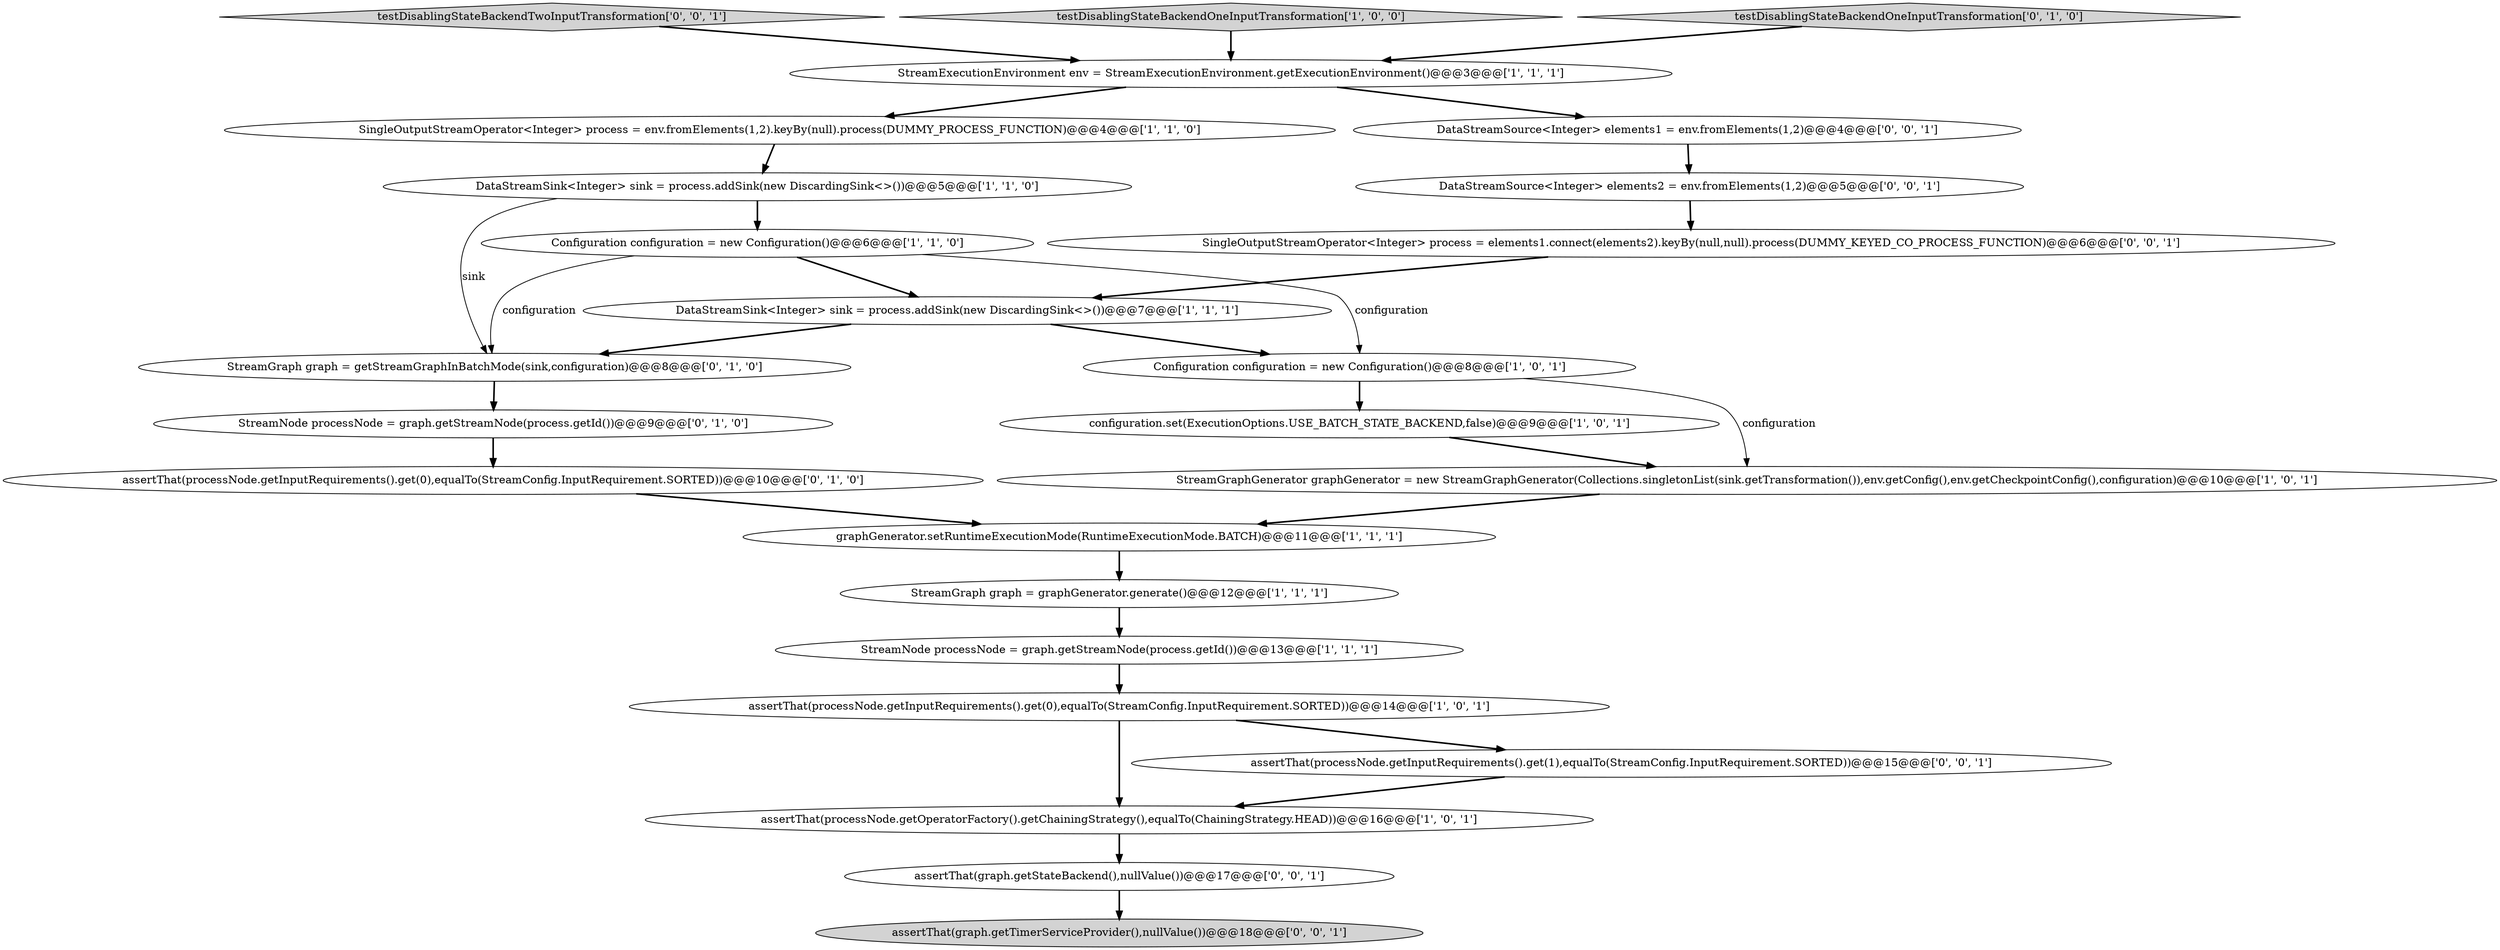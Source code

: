 digraph {
0 [style = filled, label = "StreamGraphGenerator graphGenerator = new StreamGraphGenerator(Collections.singletonList(sink.getTransformation()),env.getConfig(),env.getCheckpointConfig(),configuration)@@@10@@@['1', '0', '1']", fillcolor = white, shape = ellipse image = "AAA0AAABBB1BBB"];
4 [style = filled, label = "assertThat(processNode.getInputRequirements().get(0),equalTo(StreamConfig.InputRequirement.SORTED))@@@14@@@['1', '0', '1']", fillcolor = white, shape = ellipse image = "AAA0AAABBB1BBB"];
20 [style = filled, label = "DataStreamSource<Integer> elements2 = env.fromElements(1,2)@@@5@@@['0', '0', '1']", fillcolor = white, shape = ellipse image = "AAA0AAABBB3BBB"];
18 [style = filled, label = "testDisablingStateBackendTwoInputTransformation['0', '0', '1']", fillcolor = lightgray, shape = diamond image = "AAA0AAABBB3BBB"];
5 [style = filled, label = "DataStreamSink<Integer> sink = process.addSink(new DiscardingSink<>())@@@5@@@['1', '1', '0']", fillcolor = white, shape = ellipse image = "AAA0AAABBB1BBB"];
21 [style = filled, label = "assertThat(graph.getTimerServiceProvider(),nullValue())@@@18@@@['0', '0', '1']", fillcolor = lightgray, shape = ellipse image = "AAA0AAABBB3BBB"];
9 [style = filled, label = "Configuration configuration = new Configuration()@@@8@@@['1', '0', '1']", fillcolor = white, shape = ellipse image = "AAA0AAABBB1BBB"];
1 [style = filled, label = "graphGenerator.setRuntimeExecutionMode(RuntimeExecutionMode.BATCH)@@@11@@@['1', '1', '1']", fillcolor = white, shape = ellipse image = "AAA0AAABBB1BBB"];
15 [style = filled, label = "assertThat(processNode.getInputRequirements().get(0),equalTo(StreamConfig.InputRequirement.SORTED))@@@10@@@['0', '1', '0']", fillcolor = white, shape = ellipse image = "AAA0AAABBB2BBB"];
3 [style = filled, label = "testDisablingStateBackendOneInputTransformation['1', '0', '0']", fillcolor = lightgray, shape = diamond image = "AAA0AAABBB1BBB"];
10 [style = filled, label = "DataStreamSink<Integer> sink = process.addSink(new DiscardingSink<>())@@@7@@@['1', '1', '1']", fillcolor = white, shape = ellipse image = "AAA0AAABBB1BBB"];
24 [style = filled, label = "assertThat(processNode.getInputRequirements().get(1),equalTo(StreamConfig.InputRequirement.SORTED))@@@15@@@['0', '0', '1']", fillcolor = white, shape = ellipse image = "AAA0AAABBB3BBB"];
17 [style = filled, label = "testDisablingStateBackendOneInputTransformation['0', '1', '0']", fillcolor = lightgray, shape = diamond image = "AAA0AAABBB2BBB"];
23 [style = filled, label = "SingleOutputStreamOperator<Integer> process = elements1.connect(elements2).keyBy(null,null).process(DUMMY_KEYED_CO_PROCESS_FUNCTION)@@@6@@@['0', '0', '1']", fillcolor = white, shape = ellipse image = "AAA0AAABBB3BBB"];
22 [style = filled, label = "DataStreamSource<Integer> elements1 = env.fromElements(1,2)@@@4@@@['0', '0', '1']", fillcolor = white, shape = ellipse image = "AAA0AAABBB3BBB"];
7 [style = filled, label = "Configuration configuration = new Configuration()@@@6@@@['1', '1', '0']", fillcolor = white, shape = ellipse image = "AAA0AAABBB1BBB"];
16 [style = filled, label = "StreamGraph graph = getStreamGraphInBatchMode(sink,configuration)@@@8@@@['0', '1', '0']", fillcolor = white, shape = ellipse image = "AAA0AAABBB2BBB"];
19 [style = filled, label = "assertThat(graph.getStateBackend(),nullValue())@@@17@@@['0', '0', '1']", fillcolor = white, shape = ellipse image = "AAA0AAABBB3BBB"];
8 [style = filled, label = "StreamExecutionEnvironment env = StreamExecutionEnvironment.getExecutionEnvironment()@@@3@@@['1', '1', '1']", fillcolor = white, shape = ellipse image = "AAA0AAABBB1BBB"];
11 [style = filled, label = "configuration.set(ExecutionOptions.USE_BATCH_STATE_BACKEND,false)@@@9@@@['1', '0', '1']", fillcolor = white, shape = ellipse image = "AAA0AAABBB1BBB"];
6 [style = filled, label = "assertThat(processNode.getOperatorFactory().getChainingStrategy(),equalTo(ChainingStrategy.HEAD))@@@16@@@['1', '0', '1']", fillcolor = white, shape = ellipse image = "AAA0AAABBB1BBB"];
2 [style = filled, label = "SingleOutputStreamOperator<Integer> process = env.fromElements(1,2).keyBy(null).process(DUMMY_PROCESS_FUNCTION)@@@4@@@['1', '1', '0']", fillcolor = white, shape = ellipse image = "AAA0AAABBB1BBB"];
14 [style = filled, label = "StreamNode processNode = graph.getStreamNode(process.getId())@@@9@@@['0', '1', '0']", fillcolor = white, shape = ellipse image = "AAA0AAABBB2BBB"];
13 [style = filled, label = "StreamNode processNode = graph.getStreamNode(process.getId())@@@13@@@['1', '1', '1']", fillcolor = white, shape = ellipse image = "AAA0AAABBB1BBB"];
12 [style = filled, label = "StreamGraph graph = graphGenerator.generate()@@@12@@@['1', '1', '1']", fillcolor = white, shape = ellipse image = "AAA0AAABBB1BBB"];
17->8 [style = bold, label=""];
4->24 [style = bold, label=""];
9->11 [style = bold, label=""];
7->10 [style = bold, label=""];
4->6 [style = bold, label=""];
5->16 [style = solid, label="sink"];
6->19 [style = bold, label=""];
9->0 [style = solid, label="configuration"];
8->22 [style = bold, label=""];
12->13 [style = bold, label=""];
11->0 [style = bold, label=""];
20->23 [style = bold, label=""];
10->16 [style = bold, label=""];
8->2 [style = bold, label=""];
22->20 [style = bold, label=""];
0->1 [style = bold, label=""];
3->8 [style = bold, label=""];
1->12 [style = bold, label=""];
23->10 [style = bold, label=""];
5->7 [style = bold, label=""];
16->14 [style = bold, label=""];
14->15 [style = bold, label=""];
10->9 [style = bold, label=""];
18->8 [style = bold, label=""];
7->9 [style = solid, label="configuration"];
24->6 [style = bold, label=""];
13->4 [style = bold, label=""];
7->16 [style = solid, label="configuration"];
2->5 [style = bold, label=""];
15->1 [style = bold, label=""];
19->21 [style = bold, label=""];
}
